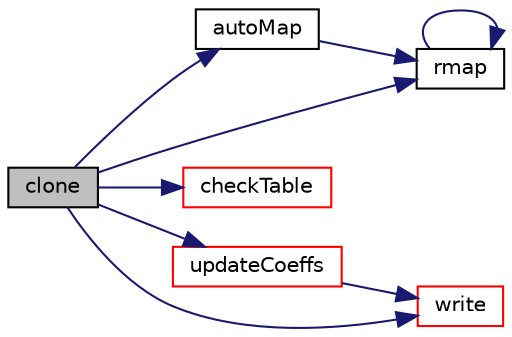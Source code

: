 digraph "clone"
{
  bgcolor="transparent";
  edge [fontname="Helvetica",fontsize="10",labelfontname="Helvetica",labelfontsize="10"];
  node [fontname="Helvetica",fontsize="10",shape=record];
  rankdir="LR";
  Node1 [label="clone",height=0.2,width=0.4,color="black", fillcolor="grey75", style="filled", fontcolor="black"];
  Node1 -> Node2 [color="midnightblue",fontsize="10",style="solid",fontname="Helvetica"];
  Node2 [label="autoMap",height=0.2,width=0.4,color="black",URL="$a02709.html#a29ce2a7cdc96cffba66b33b9ab1355a4",tooltip="Map (and resize as needed) from self given a mapping object. "];
  Node2 -> Node3 [color="midnightblue",fontsize="10",style="solid",fontname="Helvetica"];
  Node3 [label="rmap",height=0.2,width=0.4,color="black",URL="$a02709.html#ae2d7451572e8a2b9fa83d64dbafa419f",tooltip="Reverse map the given PointPatchField onto. "];
  Node3 -> Node3 [color="midnightblue",fontsize="10",style="solid",fontname="Helvetica"];
  Node1 -> Node4 [color="midnightblue",fontsize="10",style="solid",fontname="Helvetica"];
  Node4 [label="checkTable",height=0.2,width=0.4,color="red",URL="$a02709.html#a89f63f29ad3b1f1081f9bc42599fef27",tooltip="Find boundary data inbetween current time and interpolate. "];
  Node1 -> Node3 [color="midnightblue",fontsize="10",style="solid",fontname="Helvetica"];
  Node1 -> Node5 [color="midnightblue",fontsize="10",style="solid",fontname="Helvetica"];
  Node5 [label="updateCoeffs",height=0.2,width=0.4,color="red",URL="$a02709.html#a7e24eafac629d3733181cd942d4c902f",tooltip="Update the coefficients associated with the patch field. "];
  Node5 -> Node6 [color="midnightblue",fontsize="10",style="solid",fontname="Helvetica"];
  Node6 [label="write",height=0.2,width=0.4,color="red",URL="$a02709.html#a0941061ad5a26be83b4107d05750ace6",tooltip="Write. "];
  Node1 -> Node6 [color="midnightblue",fontsize="10",style="solid",fontname="Helvetica"];
}
